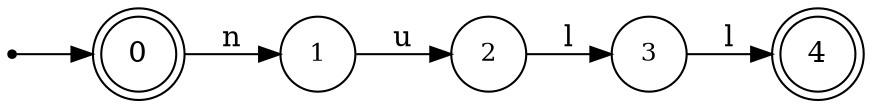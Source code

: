 digraph finite_state_machine {
	rankdir=LR;
	size="10,10"

	node [ shape = doublecircle, label = "0", fontsize  = 14] n0;

	node [ shape = circle, label = "1", fontsize  = 12] n1;
	node [ shape = circle, label = "2", fontsize  = 12] n2;
	node [ shape = circle, label = "3", fontsize  = 12] n3;

	node [ shape = doublecircle, label = "4", fontsize  = 14] n4;

	node [shape = point ]; qi
	qi -> n0;

	n0 -> n1 [ label = "n" ];
	n1 -> n2 [ label = "u" ];
	n2 -> n3 [ label = "l" ];
	n3 -> n4 [ label = "l" ];
}